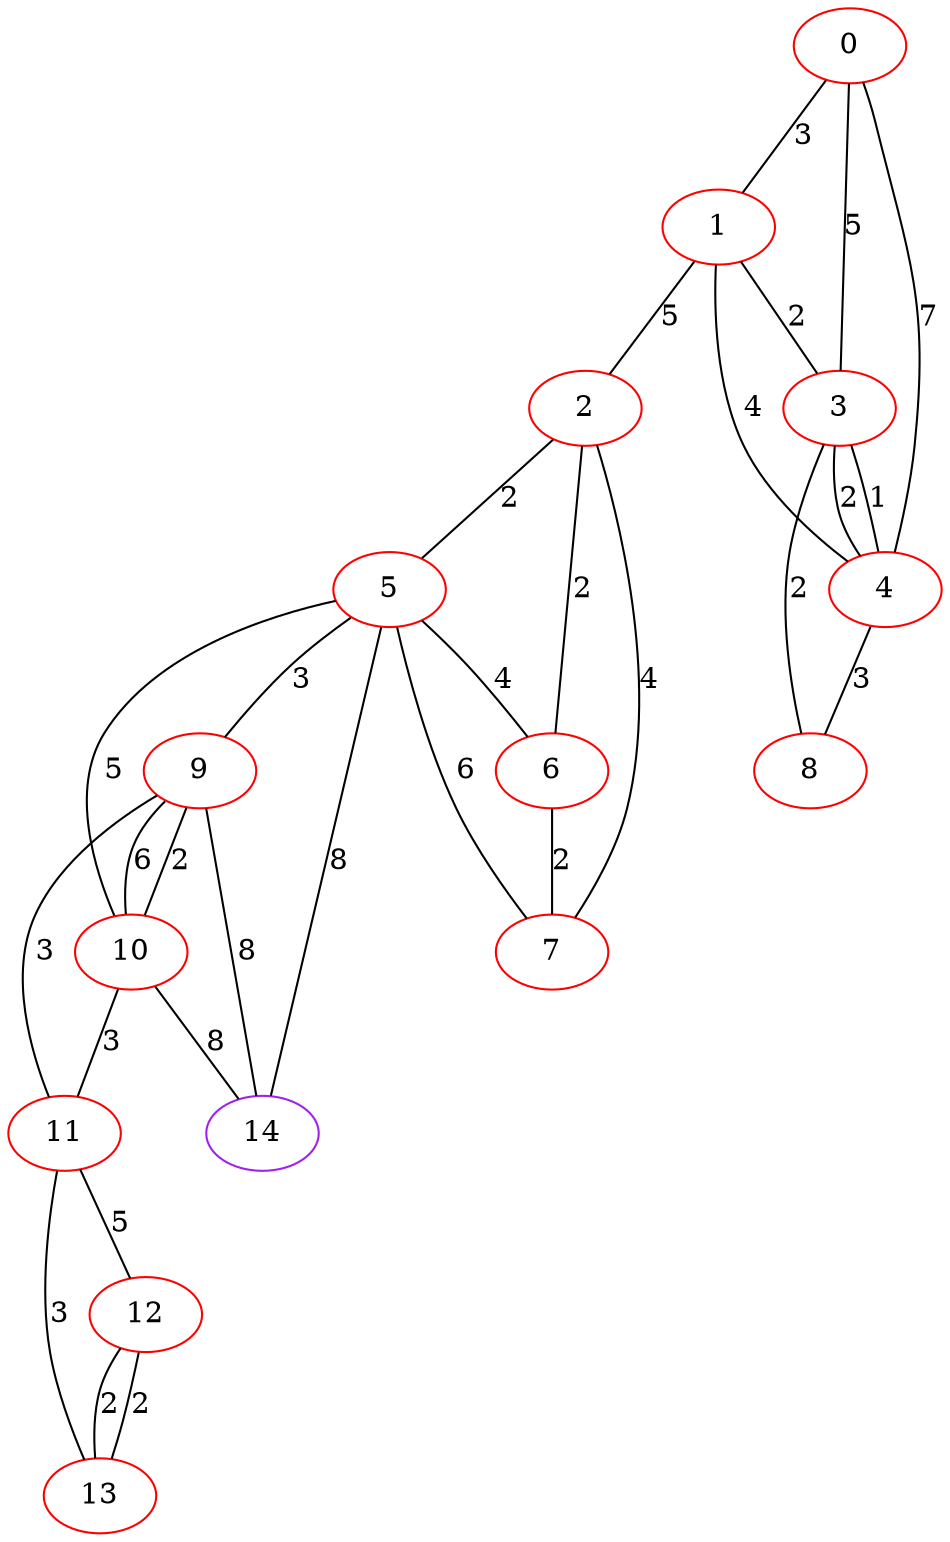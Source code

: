 graph "" {
0 [color=red, weight=1];
1 [color=red, weight=1];
2 [color=red, weight=1];
3 [color=red, weight=1];
4 [color=red, weight=1];
5 [color=red, weight=1];
6 [color=red, weight=1];
7 [color=red, weight=1];
8 [color=red, weight=1];
9 [color=red, weight=1];
10 [color=red, weight=1];
11 [color=red, weight=1];
12 [color=red, weight=1];
13 [color=red, weight=1];
14 [color=purple, weight=4];
0 -- 1  [key=0, label=3];
0 -- 3  [key=0, label=5];
0 -- 4  [key=0, label=7];
1 -- 2  [key=0, label=5];
1 -- 3  [key=0, label=2];
1 -- 4  [key=0, label=4];
2 -- 5  [key=0, label=2];
2 -- 6  [key=0, label=2];
2 -- 7  [key=0, label=4];
3 -- 8  [key=0, label=2];
3 -- 4  [key=0, label=1];
3 -- 4  [key=1, label=2];
4 -- 8  [key=0, label=3];
5 -- 6  [key=0, label=4];
5 -- 7  [key=0, label=6];
5 -- 9  [key=0, label=3];
5 -- 10  [key=0, label=5];
5 -- 14  [key=0, label=8];
6 -- 7  [key=0, label=2];
9 -- 10  [key=0, label=2];
9 -- 10  [key=1, label=6];
9 -- 11  [key=0, label=3];
9 -- 14  [key=0, label=8];
10 -- 11  [key=0, label=3];
10 -- 14  [key=0, label=8];
11 -- 12  [key=0, label=5];
11 -- 13  [key=0, label=3];
12 -- 13  [key=0, label=2];
12 -- 13  [key=1, label=2];
}
